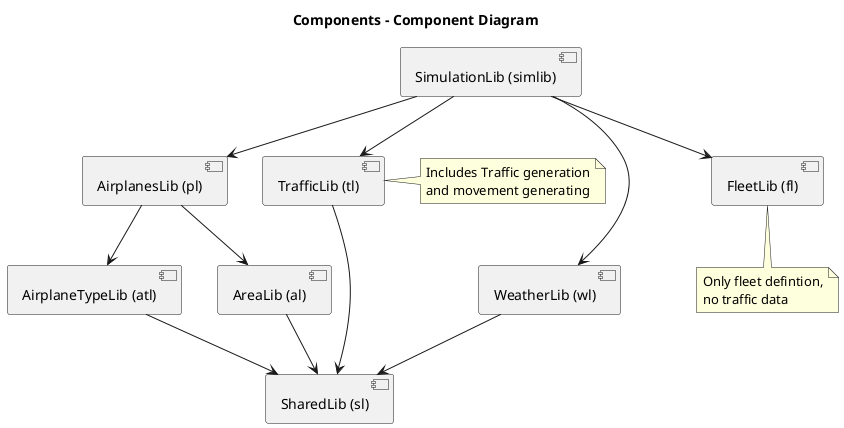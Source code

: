 @startuml

title Components - Component Diagram

[SharedLib (sl)] as sl
[AreaLib (al)] as al
[AirplanesLib (pl)] as pl
[AirplaneTypeLib (atl)] as atl

[TrafficLib (tl)] as tl
note right of tl: Includes Traffic generation\nand movement generating

[WeatherLib (wl)] as wl
[SimulationLib (simlib)] as simlib

[FleetLib (fl)] as fl
note bottom of fl : Only fleet defintion,\nno traffic data

sl <-up- wl
sl <-up- al
sl <-up- atl
sl <-up- tl

atl <-up- pl

al <-up- pl

pl <-up-simlib

tl <-up- simlib

wl <-up- simlib

fl <-up- simlib



@enduml
